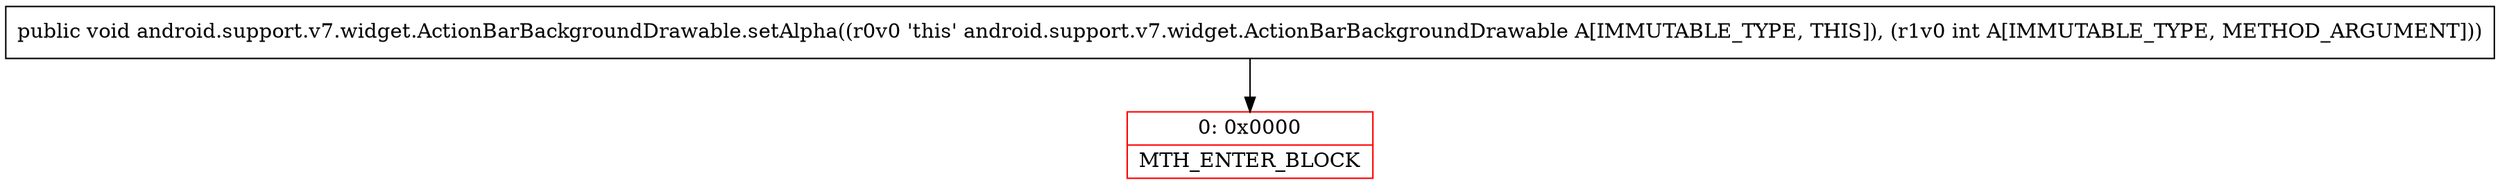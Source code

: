 digraph "CFG forandroid.support.v7.widget.ActionBarBackgroundDrawable.setAlpha(I)V" {
subgraph cluster_Region_126228048 {
label = "R(0)";
node [shape=record,color=blue];
}
Node_0 [shape=record,color=red,label="{0\:\ 0x0000|MTH_ENTER_BLOCK\l}"];
MethodNode[shape=record,label="{public void android.support.v7.widget.ActionBarBackgroundDrawable.setAlpha((r0v0 'this' android.support.v7.widget.ActionBarBackgroundDrawable A[IMMUTABLE_TYPE, THIS]), (r1v0 int A[IMMUTABLE_TYPE, METHOD_ARGUMENT])) }"];
MethodNode -> Node_0;
}

